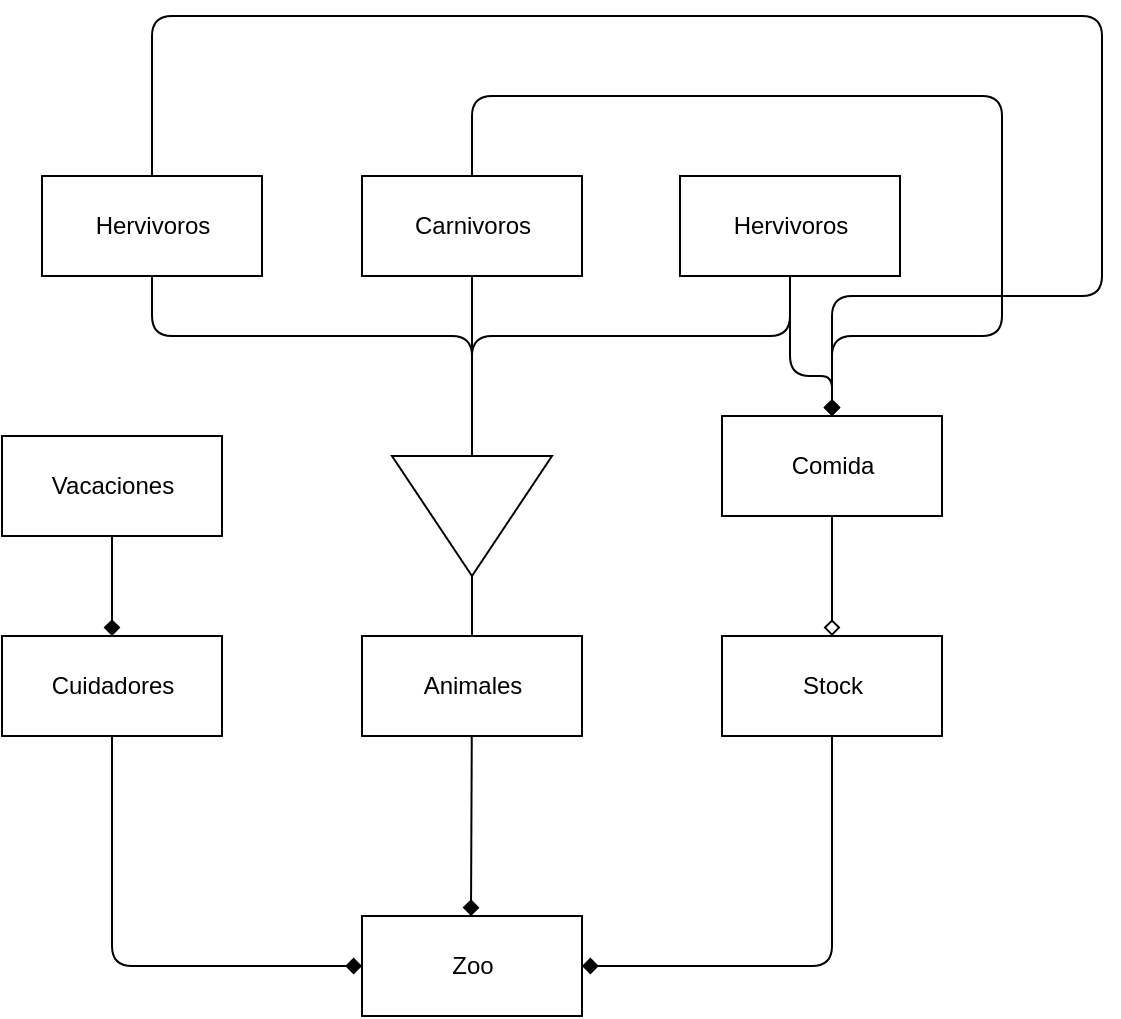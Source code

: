 <mxfile>
    <diagram id="38-lHB6_NSa1NZ70frqh" name="Página-1">
        <mxGraphModel dx="490" dy="1602" grid="1" gridSize="10" guides="1" tooltips="1" connect="1" arrows="1" fold="1" page="1" pageScale="1" pageWidth="827" pageHeight="1169" math="0" shadow="0">
            <root>
                <mxCell id="0"/>
                <mxCell id="1" parent="0"/>
                <mxCell id="2" value="Zoo" style="html=1;" vertex="1" parent="1">
                    <mxGeometry x="200" y="370" width="110" height="50" as="geometry"/>
                </mxCell>
                <mxCell id="14" value="" style="edgeStyle=none;html=1;endArrow=diamond;endFill=0;entryX=0.5;entryY=0;entryDx=0;entryDy=0;exitX=0.5;exitY=1;exitDx=0;exitDy=0;" edge="1" parent="1" source="13" target="5">
                    <mxGeometry relative="1" as="geometry">
                        <mxPoint x="380" y="200" as="sourcePoint"/>
                    </mxGeometry>
                </mxCell>
                <mxCell id="5" value="Stock" style="html=1;" vertex="1" parent="1">
                    <mxGeometry x="380" y="230" width="110" height="50" as="geometry"/>
                </mxCell>
                <mxCell id="7" style="edgeStyle=none;html=1;entryX=0.5;entryY=0;entryDx=0;entryDy=0;endArrow=diamond;endFill=1;startArrow=none;" edge="1" parent="1" source="3">
                    <mxGeometry relative="1" as="geometry">
                        <mxPoint x="254.5" y="220" as="sourcePoint"/>
                        <mxPoint x="254.5" y="370" as="targetPoint"/>
                    </mxGeometry>
                </mxCell>
                <mxCell id="8" style="edgeStyle=none;html=1;entryX=1;entryY=0.5;entryDx=0;entryDy=0;endArrow=diamond;endFill=1;" edge="1" parent="1" target="2">
                    <mxGeometry relative="1" as="geometry">
                        <mxPoint x="435" y="280" as="sourcePoint"/>
                        <mxPoint x="434.5" y="370" as="targetPoint"/>
                        <Array as="points">
                            <mxPoint x="435" y="395"/>
                        </Array>
                    </mxGeometry>
                </mxCell>
                <mxCell id="11" style="edgeStyle=none;html=1;entryX=0;entryY=0.5;entryDx=0;entryDy=0;endArrow=diamond;endFill=1;" edge="1" parent="1" source="9" target="2">
                    <mxGeometry relative="1" as="geometry">
                        <Array as="points">
                            <mxPoint x="75" y="395"/>
                        </Array>
                    </mxGeometry>
                </mxCell>
                <mxCell id="9" value="Cuidadores" style="html=1;" vertex="1" parent="1">
                    <mxGeometry x="20" y="230" width="110" height="50" as="geometry"/>
                </mxCell>
                <mxCell id="13" value="Comida" style="html=1;" vertex="1" parent="1">
                    <mxGeometry x="380" y="120" width="110" height="50" as="geometry"/>
                </mxCell>
                <mxCell id="17" style="edgeStyle=none;html=1;entryX=1;entryY=0.5;entryDx=0;entryDy=0;endArrow=none;endFill=0;" edge="1" parent="1" source="3" target="16">
                    <mxGeometry relative="1" as="geometry"/>
                </mxCell>
                <mxCell id="3" value="Animales" style="html=1;" vertex="1" parent="1">
                    <mxGeometry x="200" y="230" width="110" height="50" as="geometry"/>
                </mxCell>
                <mxCell id="21" style="edgeStyle=none;html=1;endArrow=none;endFill=0;" edge="1" parent="1" source="16">
                    <mxGeometry relative="1" as="geometry">
                        <mxPoint x="255" y="50" as="targetPoint"/>
                    </mxGeometry>
                </mxCell>
                <mxCell id="22" style="edgeStyle=none;html=1;endArrow=none;endFill=0;entryX=0.5;entryY=1;entryDx=0;entryDy=0;" edge="1" parent="1" source="16" target="26">
                    <mxGeometry relative="1" as="geometry">
                        <mxPoint x="320" y="80" as="targetPoint"/>
                        <Array as="points">
                            <mxPoint x="255" y="80"/>
                            <mxPoint x="414" y="80"/>
                        </Array>
                    </mxGeometry>
                </mxCell>
                <mxCell id="23" style="edgeStyle=none;html=1;endArrow=none;endFill=0;entryX=0.5;entryY=1;entryDx=0;entryDy=0;" edge="1" parent="1" source="16" target="24">
                    <mxGeometry relative="1" as="geometry">
                        <mxPoint x="180" y="40" as="targetPoint"/>
                        <Array as="points">
                            <mxPoint x="255" y="80"/>
                            <mxPoint x="95" y="80"/>
                        </Array>
                    </mxGeometry>
                </mxCell>
                <mxCell id="16" value="" style="triangle;whiteSpace=wrap;html=1;rotation=90;" vertex="1" parent="1">
                    <mxGeometry x="225" y="130" width="60" height="80" as="geometry"/>
                </mxCell>
                <mxCell id="30" style="edgeStyle=none;html=1;entryX=0.5;entryY=0;entryDx=0;entryDy=0;endArrow=diamond;endFill=1;exitX=0.5;exitY=0;exitDx=0;exitDy=0;" edge="1" parent="1" source="24" target="13">
                    <mxGeometry relative="1" as="geometry">
                        <Array as="points">
                            <mxPoint x="95" y="-80"/>
                            <mxPoint x="570" y="-80"/>
                            <mxPoint x="570" y="60"/>
                            <mxPoint x="435" y="60"/>
                        </Array>
                    </mxGeometry>
                </mxCell>
                <mxCell id="24" value="Hervivoros" style="html=1;" vertex="1" parent="1">
                    <mxGeometry x="40" width="110" height="50" as="geometry"/>
                </mxCell>
                <mxCell id="29" style="edgeStyle=none;html=1;entryX=0.5;entryY=0;entryDx=0;entryDy=0;endArrow=diamond;endFill=1;exitX=0.5;exitY=0;exitDx=0;exitDy=0;" edge="1" parent="1" source="25" target="13">
                    <mxGeometry relative="1" as="geometry">
                        <Array as="points">
                            <mxPoint x="255" y="-40"/>
                            <mxPoint x="520" y="-40"/>
                            <mxPoint x="520" y="80"/>
                            <mxPoint x="435" y="80"/>
                        </Array>
                    </mxGeometry>
                </mxCell>
                <mxCell id="25" value="Carnivoros" style="html=1;" vertex="1" parent="1">
                    <mxGeometry x="200" width="110" height="50" as="geometry"/>
                </mxCell>
                <mxCell id="28" style="edgeStyle=none;html=1;entryX=0.5;entryY=0;entryDx=0;entryDy=0;endArrow=diamond;endFill=1;" edge="1" parent="1" source="26" target="13">
                    <mxGeometry relative="1" as="geometry">
                        <Array as="points">
                            <mxPoint x="414" y="100"/>
                            <mxPoint x="435" y="100"/>
                        </Array>
                    </mxGeometry>
                </mxCell>
                <mxCell id="26" value="Hervivoros" style="html=1;" vertex="1" parent="1">
                    <mxGeometry x="359" width="110" height="50" as="geometry"/>
                </mxCell>
                <mxCell id="32" style="edgeStyle=none;html=1;endArrow=diamond;endFill=1;" edge="1" parent="1" source="31" target="9">
                    <mxGeometry relative="1" as="geometry"/>
                </mxCell>
                <mxCell id="31" value="Vacaciones" style="html=1;" vertex="1" parent="1">
                    <mxGeometry x="20" y="130" width="110" height="50" as="geometry"/>
                </mxCell>
            </root>
        </mxGraphModel>
    </diagram>
</mxfile>